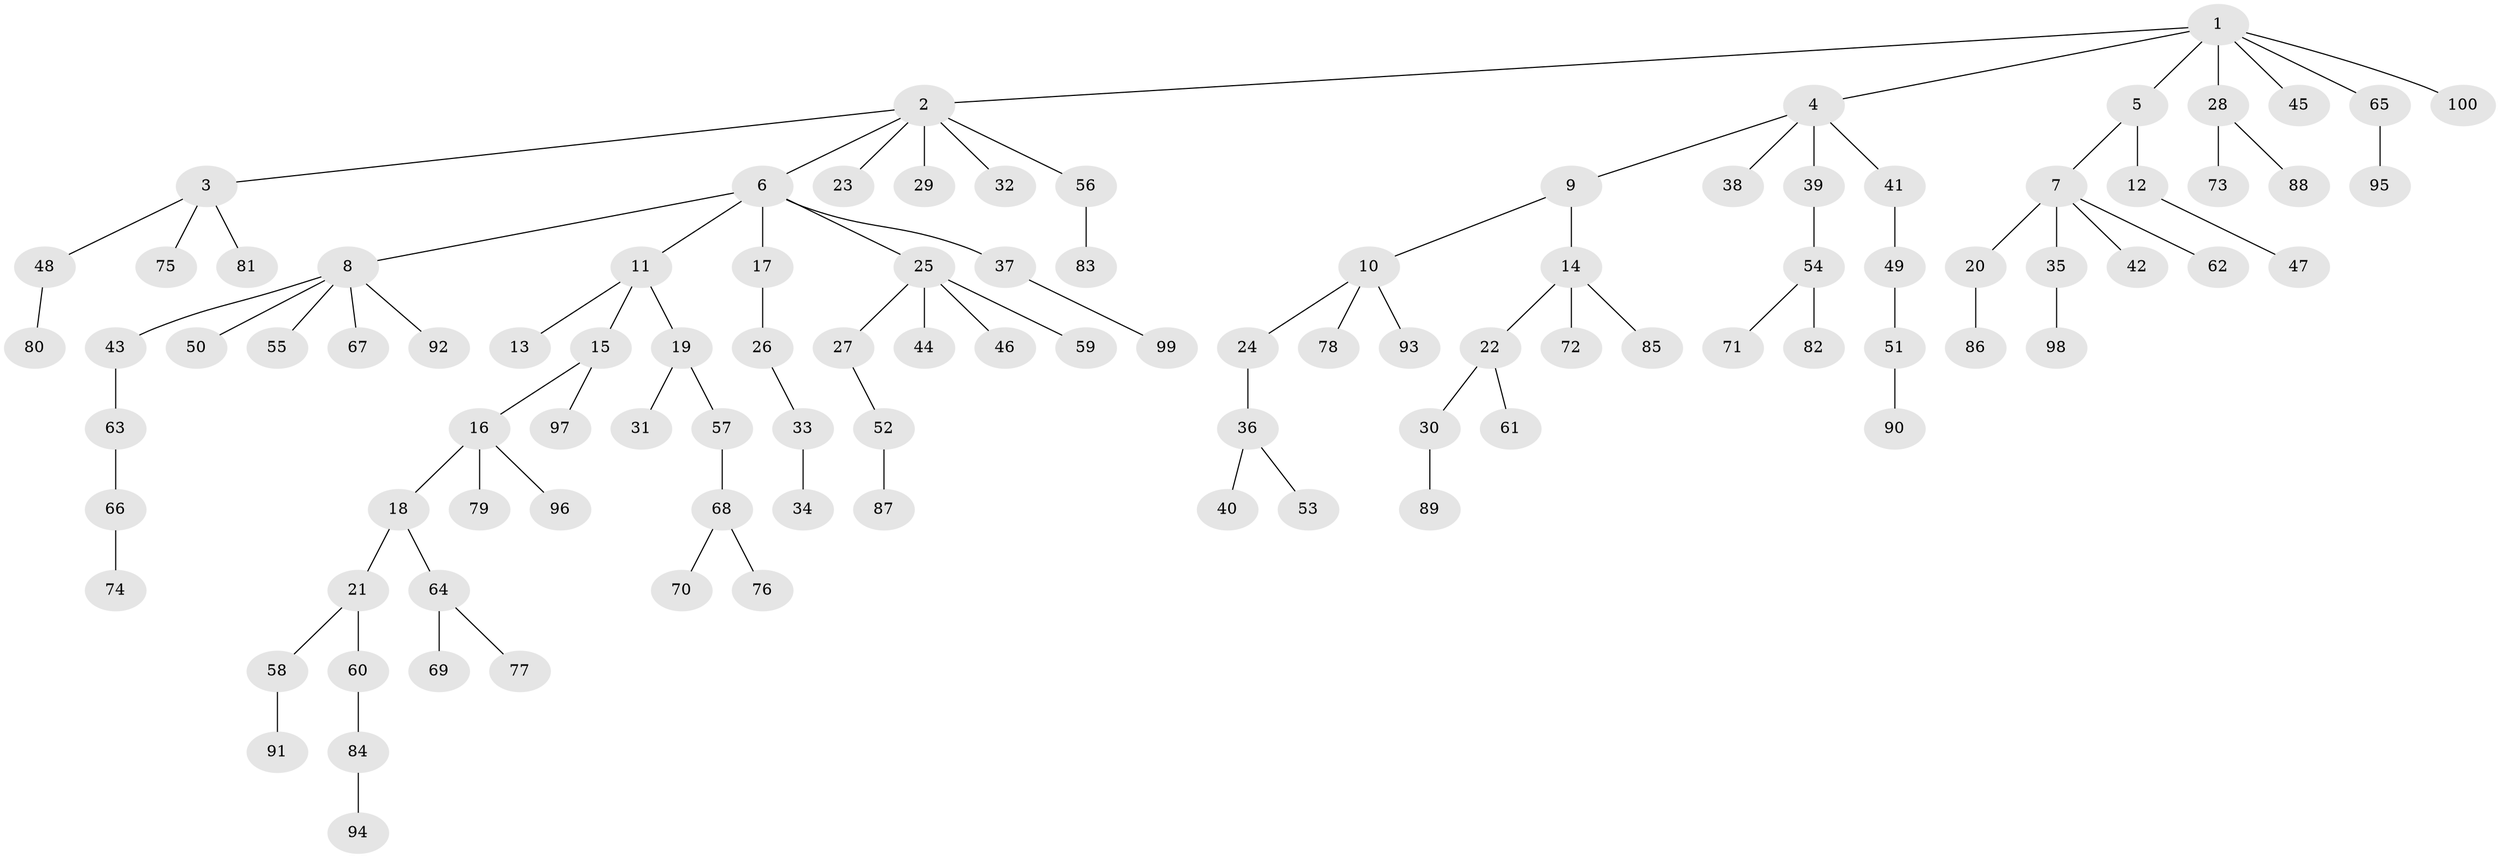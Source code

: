 // Generated by graph-tools (version 1.1) at 2025/38/02/21/25 10:38:55]
// undirected, 100 vertices, 99 edges
graph export_dot {
graph [start="1"]
  node [color=gray90,style=filled];
  1;
  2;
  3;
  4;
  5;
  6;
  7;
  8;
  9;
  10;
  11;
  12;
  13;
  14;
  15;
  16;
  17;
  18;
  19;
  20;
  21;
  22;
  23;
  24;
  25;
  26;
  27;
  28;
  29;
  30;
  31;
  32;
  33;
  34;
  35;
  36;
  37;
  38;
  39;
  40;
  41;
  42;
  43;
  44;
  45;
  46;
  47;
  48;
  49;
  50;
  51;
  52;
  53;
  54;
  55;
  56;
  57;
  58;
  59;
  60;
  61;
  62;
  63;
  64;
  65;
  66;
  67;
  68;
  69;
  70;
  71;
  72;
  73;
  74;
  75;
  76;
  77;
  78;
  79;
  80;
  81;
  82;
  83;
  84;
  85;
  86;
  87;
  88;
  89;
  90;
  91;
  92;
  93;
  94;
  95;
  96;
  97;
  98;
  99;
  100;
  1 -- 2;
  1 -- 4;
  1 -- 5;
  1 -- 28;
  1 -- 45;
  1 -- 65;
  1 -- 100;
  2 -- 3;
  2 -- 6;
  2 -- 23;
  2 -- 29;
  2 -- 32;
  2 -- 56;
  3 -- 48;
  3 -- 75;
  3 -- 81;
  4 -- 9;
  4 -- 38;
  4 -- 39;
  4 -- 41;
  5 -- 7;
  5 -- 12;
  6 -- 8;
  6 -- 11;
  6 -- 17;
  6 -- 25;
  6 -- 37;
  7 -- 20;
  7 -- 35;
  7 -- 42;
  7 -- 62;
  8 -- 43;
  8 -- 50;
  8 -- 55;
  8 -- 67;
  8 -- 92;
  9 -- 10;
  9 -- 14;
  10 -- 24;
  10 -- 78;
  10 -- 93;
  11 -- 13;
  11 -- 15;
  11 -- 19;
  12 -- 47;
  14 -- 22;
  14 -- 72;
  14 -- 85;
  15 -- 16;
  15 -- 97;
  16 -- 18;
  16 -- 79;
  16 -- 96;
  17 -- 26;
  18 -- 21;
  18 -- 64;
  19 -- 31;
  19 -- 57;
  20 -- 86;
  21 -- 58;
  21 -- 60;
  22 -- 30;
  22 -- 61;
  24 -- 36;
  25 -- 27;
  25 -- 44;
  25 -- 46;
  25 -- 59;
  26 -- 33;
  27 -- 52;
  28 -- 73;
  28 -- 88;
  30 -- 89;
  33 -- 34;
  35 -- 98;
  36 -- 40;
  36 -- 53;
  37 -- 99;
  39 -- 54;
  41 -- 49;
  43 -- 63;
  48 -- 80;
  49 -- 51;
  51 -- 90;
  52 -- 87;
  54 -- 71;
  54 -- 82;
  56 -- 83;
  57 -- 68;
  58 -- 91;
  60 -- 84;
  63 -- 66;
  64 -- 69;
  64 -- 77;
  65 -- 95;
  66 -- 74;
  68 -- 70;
  68 -- 76;
  84 -- 94;
}
